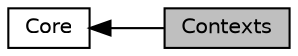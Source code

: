 digraph "Contexts"
{
 // LATEX_PDF_SIZE
  bgcolor="transparent";
  edge [fontname="Helvetica",fontsize="10",labelfontname="Helvetica",labelfontsize="10"];
  node [fontname="Helvetica",fontsize="10",shape="box"];
  rankdir=LR;
  Node2 [label="Core",height=0.2,width=0.4,color="black",URL="$group__LLVMCCore.html",tooltip="This modules provide an interface to libLLVMCore, which implements the LLVM intermediate representati..."];
  Node1 [label="Contexts",height=0.2,width=0.4,color="black", fillcolor="grey75", style="filled", fontcolor="black",tooltip="Contexts are execution states for the core LLVM IR system."];
  Node2->Node1 [shape=plaintext, dir="back", style="solid"];
}
